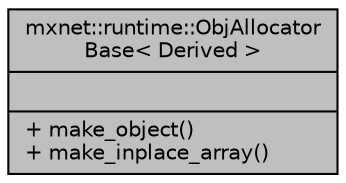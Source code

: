 digraph "mxnet::runtime::ObjAllocatorBase&lt; Derived &gt;"
{
 // LATEX_PDF_SIZE
  edge [fontname="Helvetica",fontsize="10",labelfontname="Helvetica",labelfontsize="10"];
  node [fontname="Helvetica",fontsize="10",shape=record];
  Node1 [label="{mxnet::runtime::ObjAllocator\lBase\< Derived \>\n||+ make_object()\l+ make_inplace_array()\l}",height=0.2,width=0.4,color="black", fillcolor="grey75", style="filled", fontcolor="black",tooltip="Base class of object allocators that implements make. Use curiously recurring template pattern."];
}
